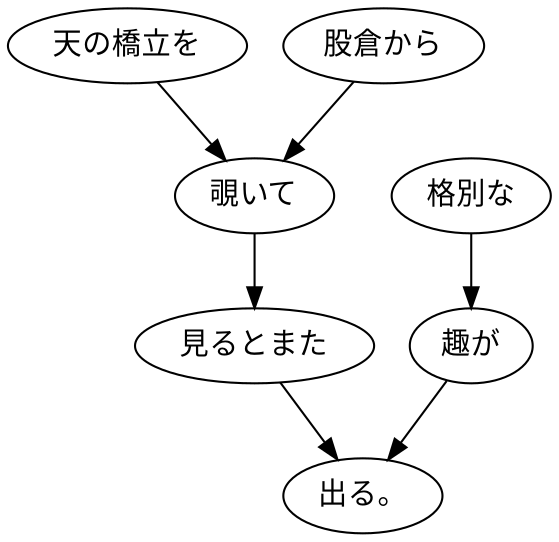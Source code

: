 digraph graph3940 {
	node0 [label="天の橋立を"];
	node1 [label="股倉から"];
	node2 [label="覗いて"];
	node3 [label="見るとまた"];
	node4 [label="格別な"];
	node5 [label="趣が"];
	node6 [label="出る。"];
	node0 -> node2;
	node1 -> node2;
	node2 -> node3;
	node3 -> node6;
	node4 -> node5;
	node5 -> node6;
}
